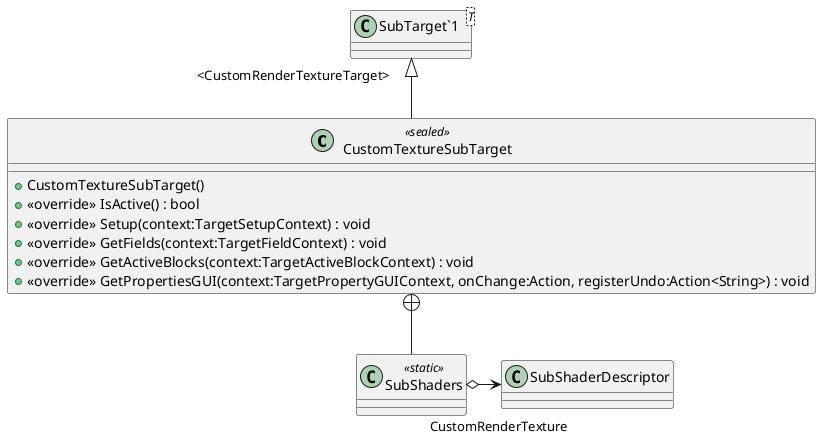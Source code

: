 @startuml
class CustomTextureSubTarget <<sealed>> {
    + CustomTextureSubTarget()
    + <<override>> IsActive() : bool
    + <<override>> Setup(context:TargetSetupContext) : void
    + <<override>> GetFields(context:TargetFieldContext) : void
    + <<override>> GetActiveBlocks(context:TargetActiveBlockContext) : void
    + <<override>> GetPropertiesGUI(context:TargetPropertyGUIContext, onChange:Action, registerUndo:Action<String>) : void
}
class "SubTarget`1"<T> {
}
class SubShaders <<static>> {
}
"SubTarget`1" "<CustomRenderTextureTarget>" <|-- CustomTextureSubTarget
CustomTextureSubTarget +-- SubShaders
SubShaders o-> "CustomRenderTexture" SubShaderDescriptor
@enduml
